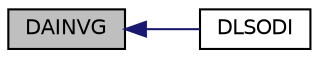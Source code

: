 digraph G
{
  edge [fontname="Helvetica",fontsize="10",labelfontname="Helvetica",labelfontsize="10"];
  node [fontname="Helvetica",fontsize="10",shape=record];
  rankdir=LR;
  Node1 [label="DAINVG",height=0.2,width=0.4,color="black", fillcolor="grey75", style="filled" fontcolor="black"];
  Node1 -> Node2 [dir=back,color="midnightblue",fontsize="10",style="solid",fontname="Helvetica"];
  Node2 [label="DLSODI",height=0.2,width=0.4,color="black", fillcolor="white", style="filled",URL="$opkdmain_8f90.html#aeb7356035bc33fb533f00f0aaf6bab48"];
}
